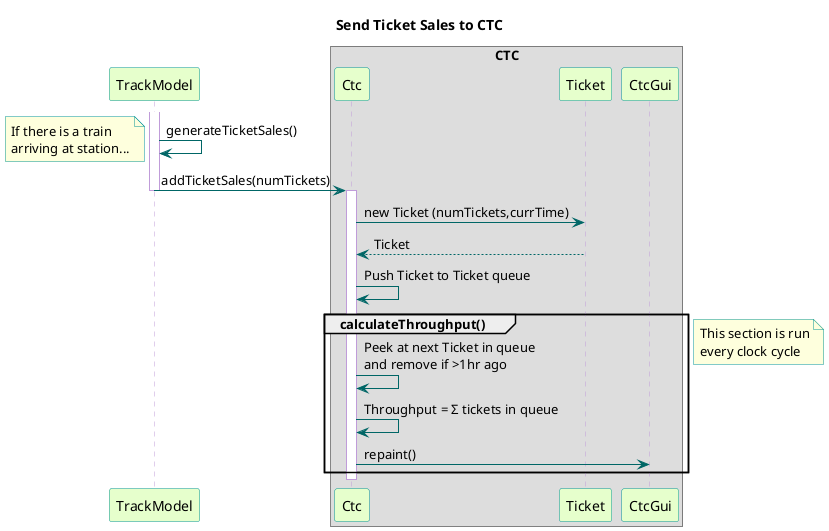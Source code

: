 @startuml

title Send Ticket Sales to CTC

skinparam noteBorderColor #049595

skinparam sequence {
  BackgroundColor transparent
  ParticipantBackgroundColor #e6ffcc
  ParticipantBorderColor 	#049595
  noteBorderColor 	#049595
  PackageBorderCOlor  #049595
  ArrowColor #006666
  LifeLineBorderColor #c09cd9
}

participant TrackModel
box "CTC"
participant Ctc
participant Ticket
participant CtcGui
end box

activate TrackModel
TrackModel -> TrackModel : generateTicketSales()
note left: If there is a train\narriving at station...
TrackModel -> Ctc : addTicketSales(numTickets)
deactivate TrackModel

activate Ctc
Ctc -> Ticket : new Ticket (numTickets,currTime)
Ticket --> Ctc : Ticket
Ctc -> Ctc : Push Ticket to Ticket queue
group calculateThroughput()
Ctc -> Ctc : Peek at next Ticket in queue\nand remove if >1hr ago
Ctc -> Ctc : Throughput = Σ tickets in queue
Ctc -> CtcGui : repaint()
end
note right
This section is run
every clock cycle
end note
deactivate Ctc


@enduml
